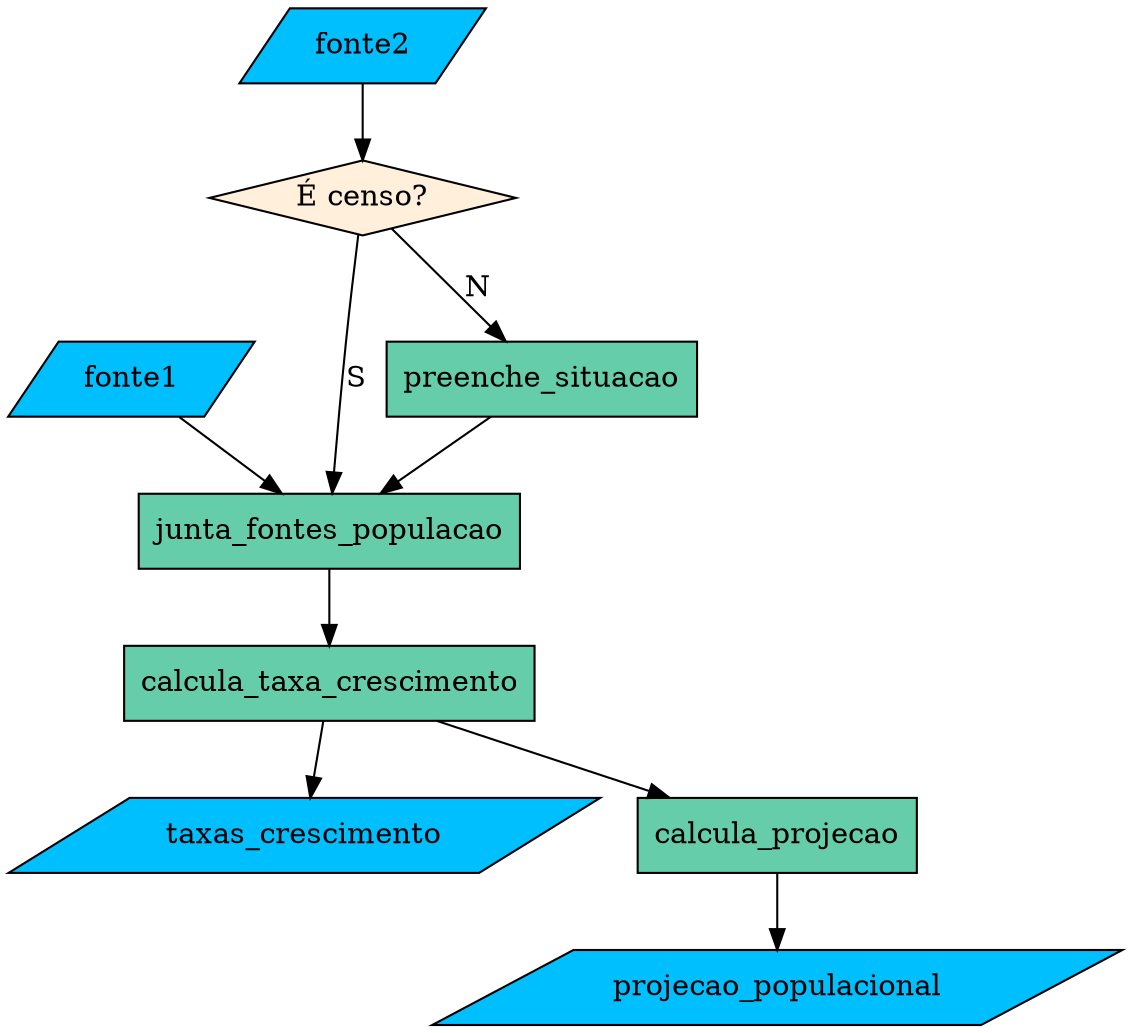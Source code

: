 digraph Projecao {
    fontname = "Segoe UI"
    node [shape=box, style=filled, fillcolor=aquamarine3]
    condition [shape=diamond fillcolor=antiquewhite1 label="É censo?"]
    fonte1, fonte2, taxas_crescimento, projecao_populacional [shape=parallelogram fillcolor=deepskyblue]

    fonte1 -> junta_fontes_populacao
    fonte2 -> condition
    condition -> preenche_situacao[label="N"]
    preenche_situacao -> junta_fontes_populacao
    condition -> junta_fontes_populacao[label="S"]
    junta_fontes_populacao -> calcula_taxa_crescimento
    calcula_taxa_crescimento -> calcula_projecao
    calcula_projecao -> projecao_populacional
    calcula_taxa_crescimento -> taxas_crescimento
}